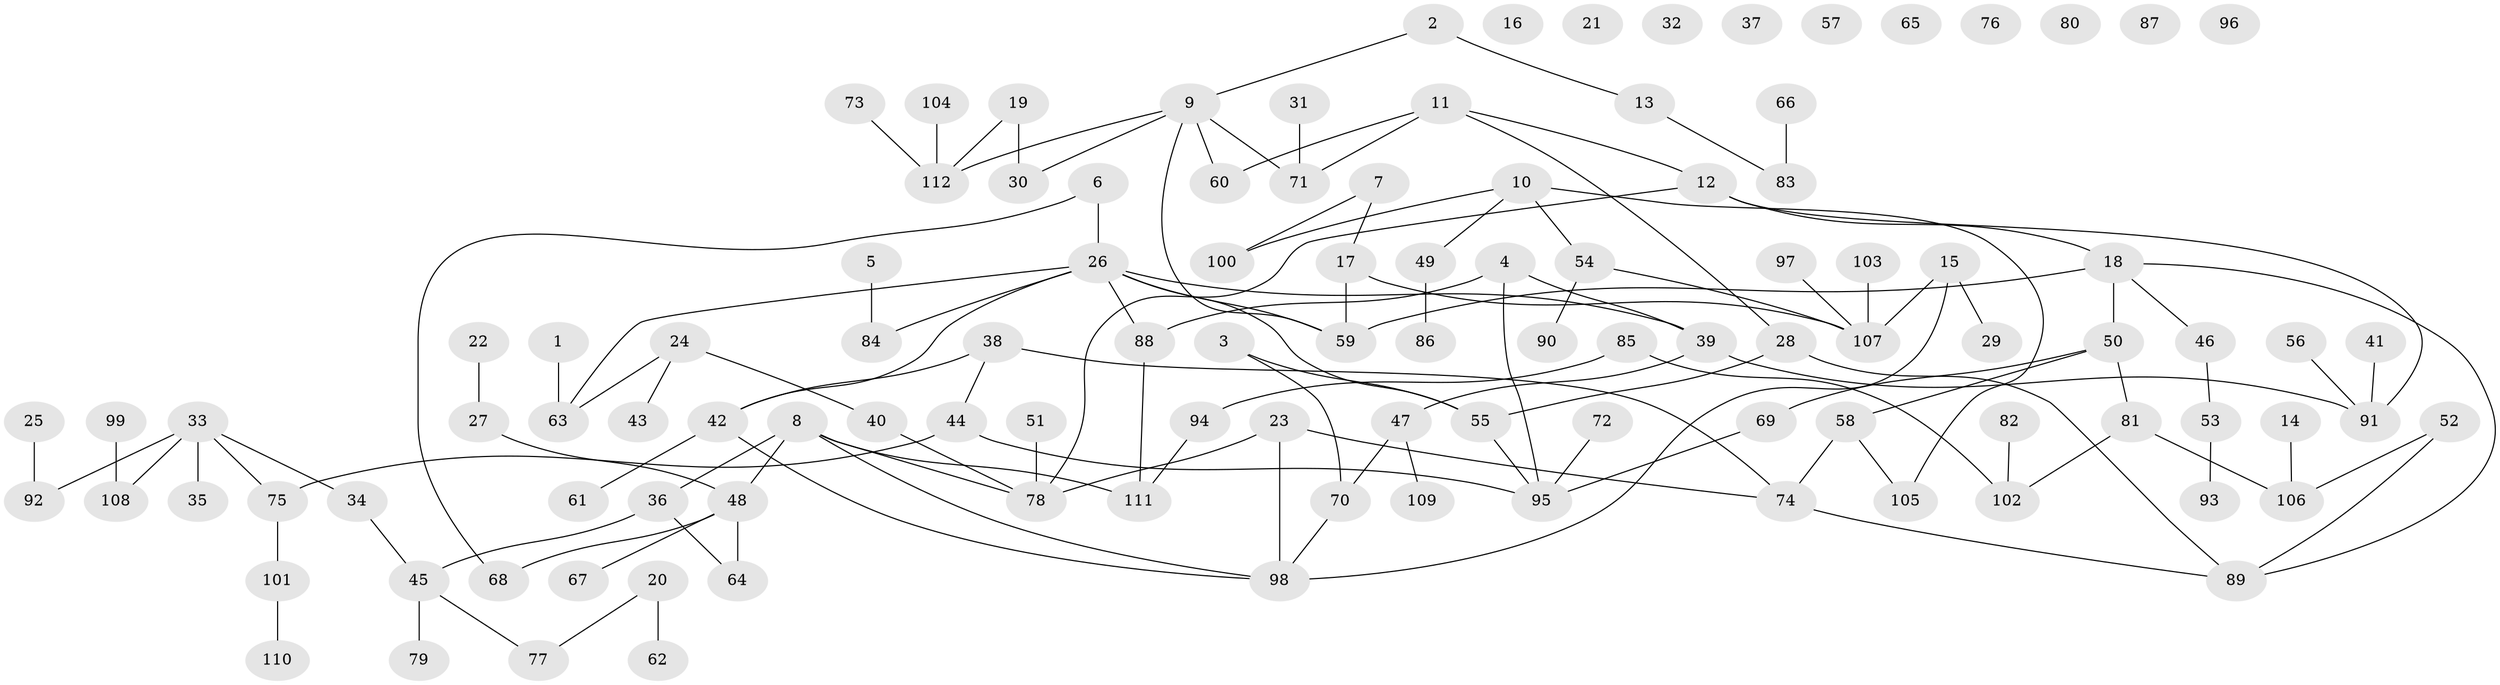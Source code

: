 // coarse degree distribution, {1: 0.3283582089552239, 2: 0.2537313432835821, 4: 0.07462686567164178, 0: 0.14925373134328357, 7: 0.029850746268656716, 5: 0.05970149253731343, 8: 0.014925373134328358, 6: 0.05970149253731343, 3: 0.029850746268656716}
// Generated by graph-tools (version 1.1) at 2025/44/03/04/25 21:44:07]
// undirected, 112 vertices, 128 edges
graph export_dot {
graph [start="1"]
  node [color=gray90,style=filled];
  1;
  2;
  3;
  4;
  5;
  6;
  7;
  8;
  9;
  10;
  11;
  12;
  13;
  14;
  15;
  16;
  17;
  18;
  19;
  20;
  21;
  22;
  23;
  24;
  25;
  26;
  27;
  28;
  29;
  30;
  31;
  32;
  33;
  34;
  35;
  36;
  37;
  38;
  39;
  40;
  41;
  42;
  43;
  44;
  45;
  46;
  47;
  48;
  49;
  50;
  51;
  52;
  53;
  54;
  55;
  56;
  57;
  58;
  59;
  60;
  61;
  62;
  63;
  64;
  65;
  66;
  67;
  68;
  69;
  70;
  71;
  72;
  73;
  74;
  75;
  76;
  77;
  78;
  79;
  80;
  81;
  82;
  83;
  84;
  85;
  86;
  87;
  88;
  89;
  90;
  91;
  92;
  93;
  94;
  95;
  96;
  97;
  98;
  99;
  100;
  101;
  102;
  103;
  104;
  105;
  106;
  107;
  108;
  109;
  110;
  111;
  112;
  1 -- 63;
  2 -- 9;
  2 -- 13;
  3 -- 55;
  3 -- 70;
  4 -- 39;
  4 -- 88;
  4 -- 95;
  5 -- 84;
  6 -- 26;
  6 -- 68;
  7 -- 17;
  7 -- 100;
  8 -- 36;
  8 -- 48;
  8 -- 78;
  8 -- 98;
  8 -- 111;
  9 -- 30;
  9 -- 59;
  9 -- 60;
  9 -- 71;
  9 -- 112;
  10 -- 49;
  10 -- 54;
  10 -- 100;
  10 -- 105;
  11 -- 12;
  11 -- 28;
  11 -- 60;
  11 -- 71;
  12 -- 18;
  12 -- 78;
  12 -- 91;
  13 -- 83;
  14 -- 106;
  15 -- 29;
  15 -- 98;
  15 -- 107;
  17 -- 59;
  17 -- 107;
  18 -- 46;
  18 -- 50;
  18 -- 59;
  18 -- 89;
  19 -- 30;
  19 -- 112;
  20 -- 62;
  20 -- 77;
  22 -- 27;
  23 -- 74;
  23 -- 78;
  23 -- 98;
  24 -- 40;
  24 -- 43;
  24 -- 63;
  25 -- 92;
  26 -- 39;
  26 -- 42;
  26 -- 55;
  26 -- 59;
  26 -- 63;
  26 -- 84;
  26 -- 88;
  27 -- 48;
  28 -- 55;
  28 -- 89;
  31 -- 71;
  33 -- 34;
  33 -- 35;
  33 -- 75;
  33 -- 92;
  33 -- 108;
  34 -- 45;
  36 -- 45;
  36 -- 64;
  38 -- 42;
  38 -- 44;
  38 -- 74;
  39 -- 47;
  39 -- 91;
  40 -- 78;
  41 -- 91;
  42 -- 61;
  42 -- 98;
  44 -- 75;
  44 -- 95;
  45 -- 77;
  45 -- 79;
  46 -- 53;
  47 -- 70;
  47 -- 109;
  48 -- 64;
  48 -- 67;
  48 -- 68;
  49 -- 86;
  50 -- 58;
  50 -- 69;
  50 -- 81;
  51 -- 78;
  52 -- 89;
  52 -- 106;
  53 -- 93;
  54 -- 90;
  54 -- 107;
  55 -- 95;
  56 -- 91;
  58 -- 74;
  58 -- 105;
  66 -- 83;
  69 -- 95;
  70 -- 98;
  72 -- 95;
  73 -- 112;
  74 -- 89;
  75 -- 101;
  81 -- 102;
  81 -- 106;
  82 -- 102;
  85 -- 94;
  85 -- 102;
  88 -- 111;
  94 -- 111;
  97 -- 107;
  99 -- 108;
  101 -- 110;
  103 -- 107;
  104 -- 112;
}
